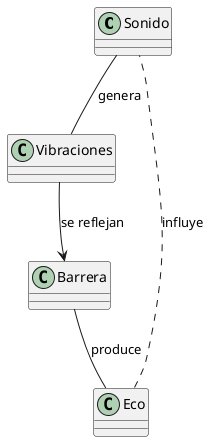 @startuml EcoClases
Sonido -- Vibraciones : genera
Vibraciones --> Barrera : se reflejan
Barrera -- Eco : produce
Eco .. Sonido : influye
@enduml